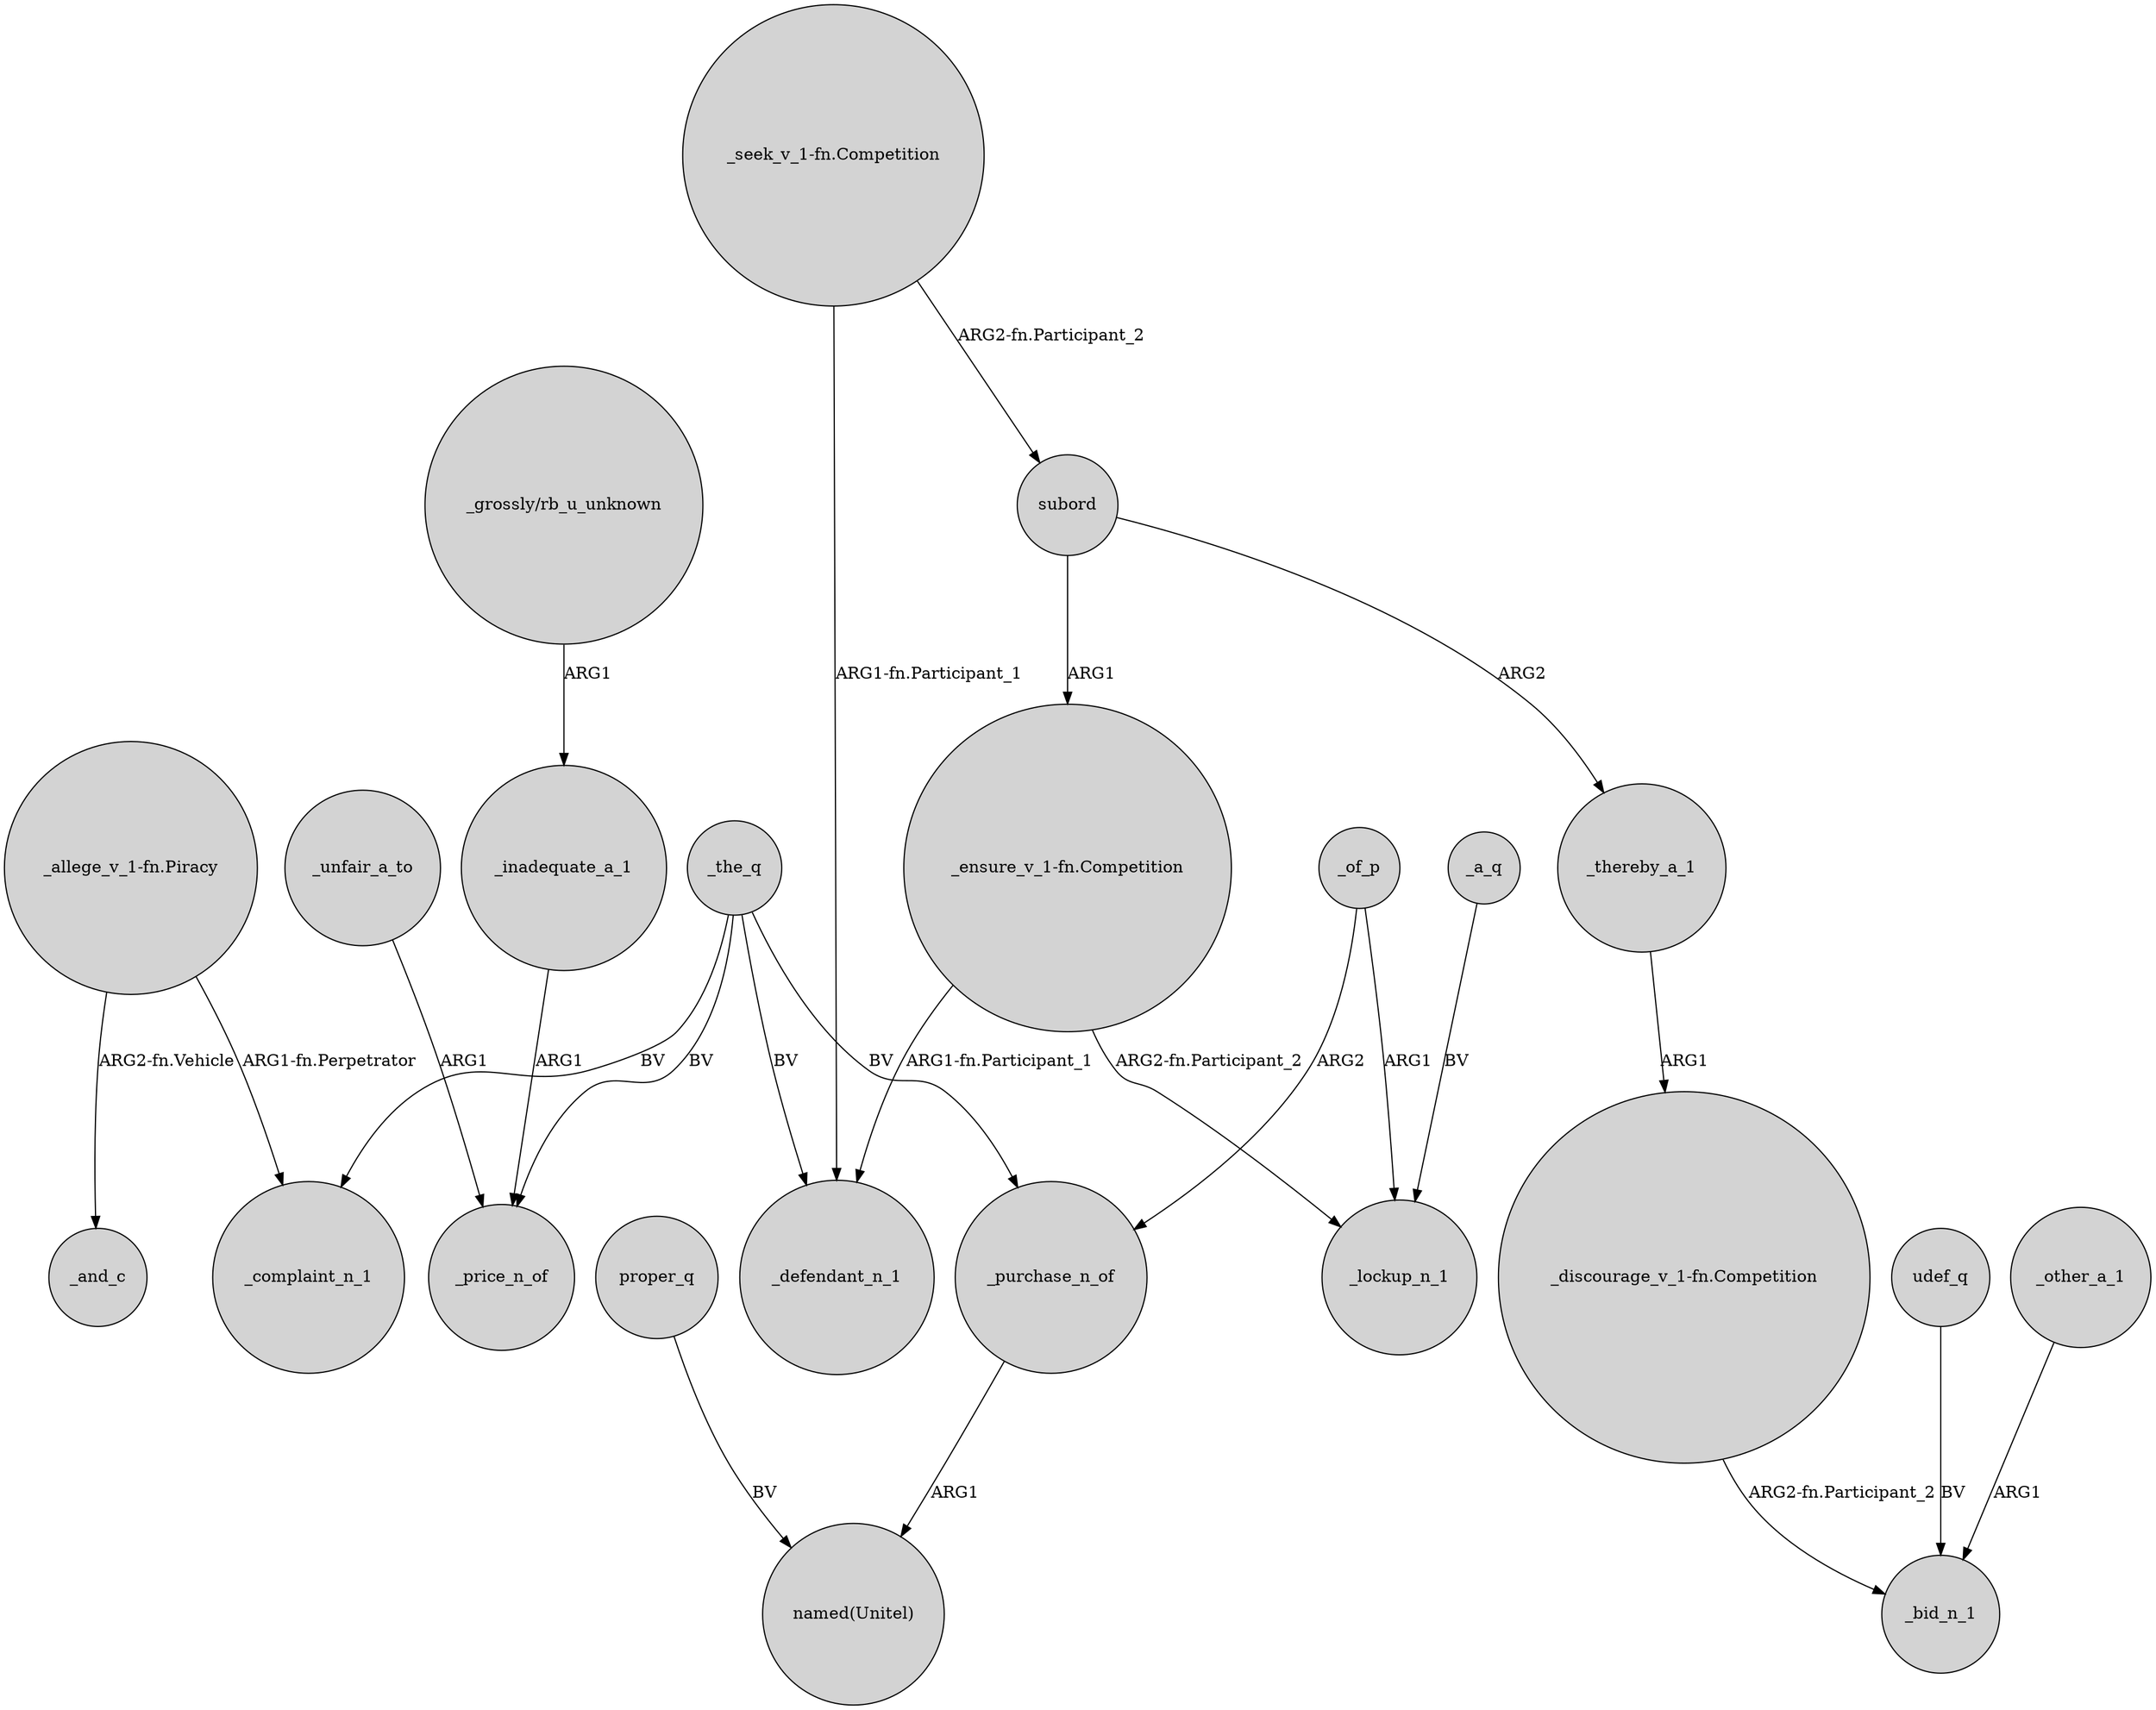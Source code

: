 digraph {
	node [shape=circle style=filled]
	"_allege_v_1-fn.Piracy" -> _and_c [label="ARG2-fn.Vehicle"]
	_unfair_a_to -> _price_n_of [label=ARG1]
	_of_p -> _purchase_n_of [label=ARG2]
	"_ensure_v_1-fn.Competition" -> _defendant_n_1 [label="ARG1-fn.Participant_1"]
	_the_q -> _defendant_n_1 [label=BV]
	udef_q -> _bid_n_1 [label=BV]
	_inadequate_a_1 -> _price_n_of [label=ARG1]
	"_ensure_v_1-fn.Competition" -> _lockup_n_1 [label="ARG2-fn.Participant_2"]
	"_grossly/rb_u_unknown" -> _inadequate_a_1 [label=ARG1]
	_the_q -> _purchase_n_of [label=BV]
	"_seek_v_1-fn.Competition" -> subord [label="ARG2-fn.Participant_2"]
	_of_p -> _lockup_n_1 [label=ARG1]
	_purchase_n_of -> "named(Unitel)" [label=ARG1]
	_the_q -> _complaint_n_1 [label=BV]
	_thereby_a_1 -> "_discourage_v_1-fn.Competition" [label=ARG1]
	subord -> "_ensure_v_1-fn.Competition" [label=ARG1]
	_other_a_1 -> _bid_n_1 [label=ARG1]
	subord -> _thereby_a_1 [label=ARG2]
	"_allege_v_1-fn.Piracy" -> _complaint_n_1 [label="ARG1-fn.Perpetrator"]
	proper_q -> "named(Unitel)" [label=BV]
	_the_q -> _price_n_of [label=BV]
	_a_q -> _lockup_n_1 [label=BV]
	"_seek_v_1-fn.Competition" -> _defendant_n_1 [label="ARG1-fn.Participant_1"]
	"_discourage_v_1-fn.Competition" -> _bid_n_1 [label="ARG2-fn.Participant_2"]
}
